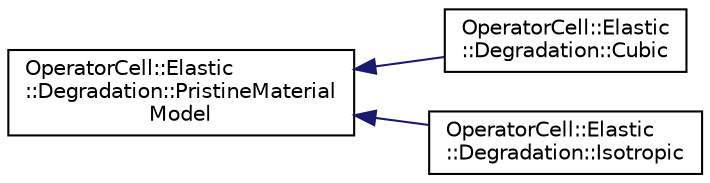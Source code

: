 digraph "Graphical Class Hierarchy"
{
  edge [fontname="Helvetica",fontsize="10",labelfontname="Helvetica",labelfontsize="10"];
  node [fontname="Helvetica",fontsize="10",shape=record];
  rankdir="LR";
  Node1 [label="OperatorCell::Elastic\l::Degradation::PristineMaterial\lModel",height=0.2,width=0.4,color="black", fillcolor="white", style="filled",URL="$classOperatorCell_1_1Elastic_1_1Degradation_1_1PristineMaterialModel.html"];
  Node1 -> Node2 [dir="back",color="midnightblue",fontsize="10",style="solid",fontname="Helvetica"];
  Node2 [label="OperatorCell::Elastic\l::Degradation::Cubic",height=0.2,width=0.4,color="black", fillcolor="white", style="filled",URL="$classOperatorCell_1_1Elastic_1_1Degradation_1_1Cubic.html"];
  Node1 -> Node3 [dir="back",color="midnightblue",fontsize="10",style="solid",fontname="Helvetica"];
  Node3 [label="OperatorCell::Elastic\l::Degradation::Isotropic",height=0.2,width=0.4,color="black", fillcolor="white", style="filled",URL="$classOperatorCell_1_1Elastic_1_1Degradation_1_1Isotropic.html"];
}
